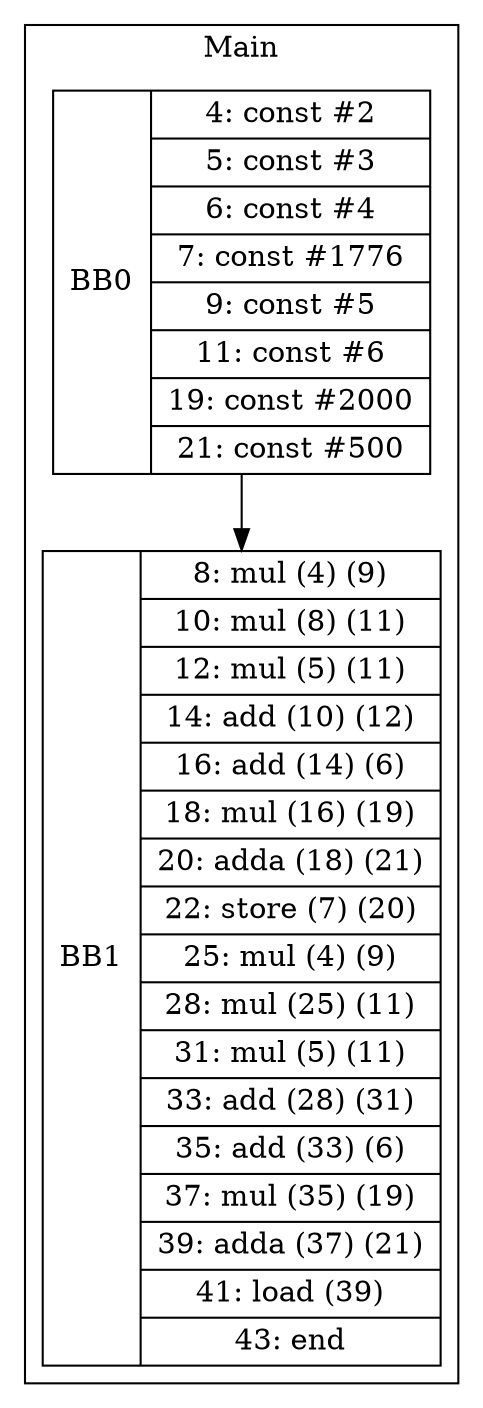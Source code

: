 digraph G {
node [shape=record];
subgraph cluster_main{
label = "Main";
BB0 [shape=record, label="<b>BB0|{4: const #2|5: const #3|6: const #4|7: const #1776|9: const #5|11: const #6|19: const #2000|21: const #500}"];
BB1 [shape=record, label="<b>BB1|{8: mul (4) (9)|10: mul (8) (11)|12: mul (5) (11)|14: add (10) (12)|16: add (14) (6)|18: mul (16) (19)|20: adda (18) (21)|22: store (7) (20)|25: mul (4) (9)|28: mul (25) (11)|31: mul (5) (11)|33: add (28) (31)|35: add (33) (6)|37: mul (35) (19)|39: adda (37) (21)|41: load (39)|43: end}"];
}
BB0:s -> BB1:n ;
}
